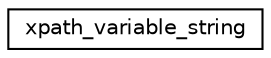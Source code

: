 digraph G
{
 // INTERACTIVE_SVG=YES
  edge [fontname="Helvetica",fontsize="10",labelfontname="Helvetica",labelfontsize="10"];
  node [fontname="Helvetica",fontsize="10",shape=record];
  rankdir="LR";
  Node1 [label="xpath_variable_string",height=0.2,width=0.4,color="black", fillcolor="white", style="filled",URL="$d1/dc9/structxpath__variable__string.html"];
}
